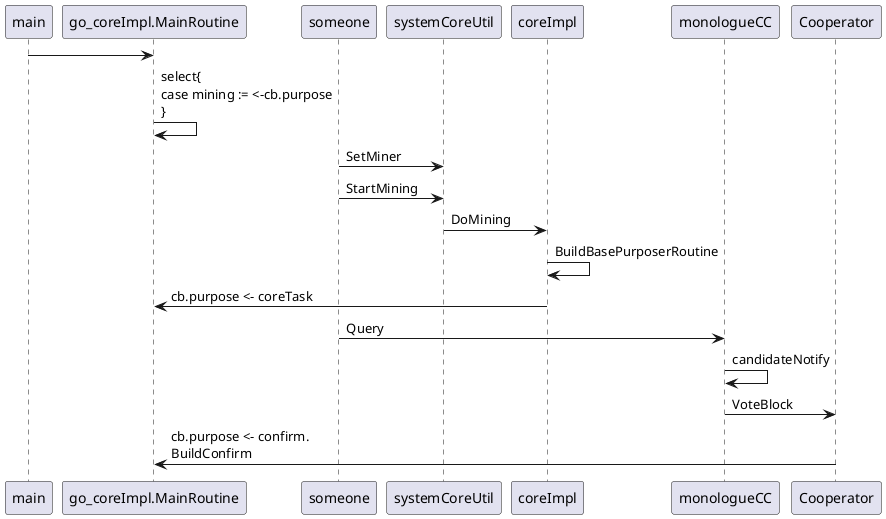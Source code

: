 @startuml

main -> go_coreImpl.MainRoutine:
go_coreImpl.MainRoutine -> go_coreImpl.MainRoutine:select{\ncase mining := <-cb.purpose\n}




someone -> systemCoreUtil: SetMiner

someone -> systemCoreUtil: StartMining

systemCoreUtil -> coreImpl: DoMining

coreImpl -> coreImpl: BuildBasePurposerRoutine
coreImpl -> go_coreImpl.MainRoutine: cb.purpose <- coreTask


someone -> monologueCC: Query
monologueCC -> monologueCC: candidateNotify

monologueCC -> Cooperator: VoteBlock

Cooperator -> go_coreImpl.MainRoutine: cb.purpose <- confirm. \nBuildConfirm

@enduml